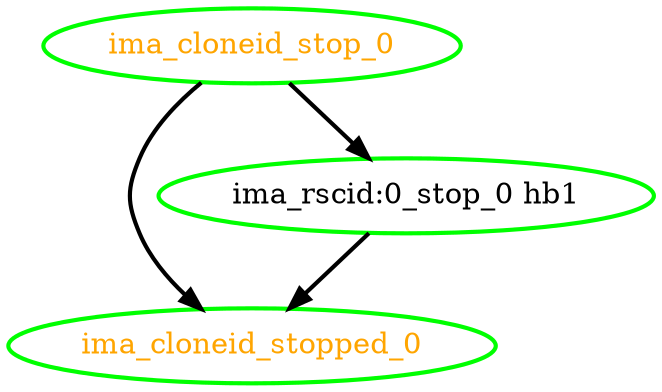  digraph "g" {
"ima_cloneid_stop_0" -> "ima_cloneid_stopped_0" [ style = bold]
"ima_cloneid_stop_0" -> "ima_rscid:0_stop_0 hb1" [ style = bold]
"ima_cloneid_stop_0" [ style=bold color="green" fontcolor="orange"  ]
"ima_cloneid_stopped_0" [ style=bold color="green" fontcolor="orange"  ]
"ima_rscid:0_stop_0 hb1" -> "ima_cloneid_stopped_0" [ style = bold]
"ima_rscid:0_stop_0 hb1" [ style=bold color="green" fontcolor="black"  ]
}
